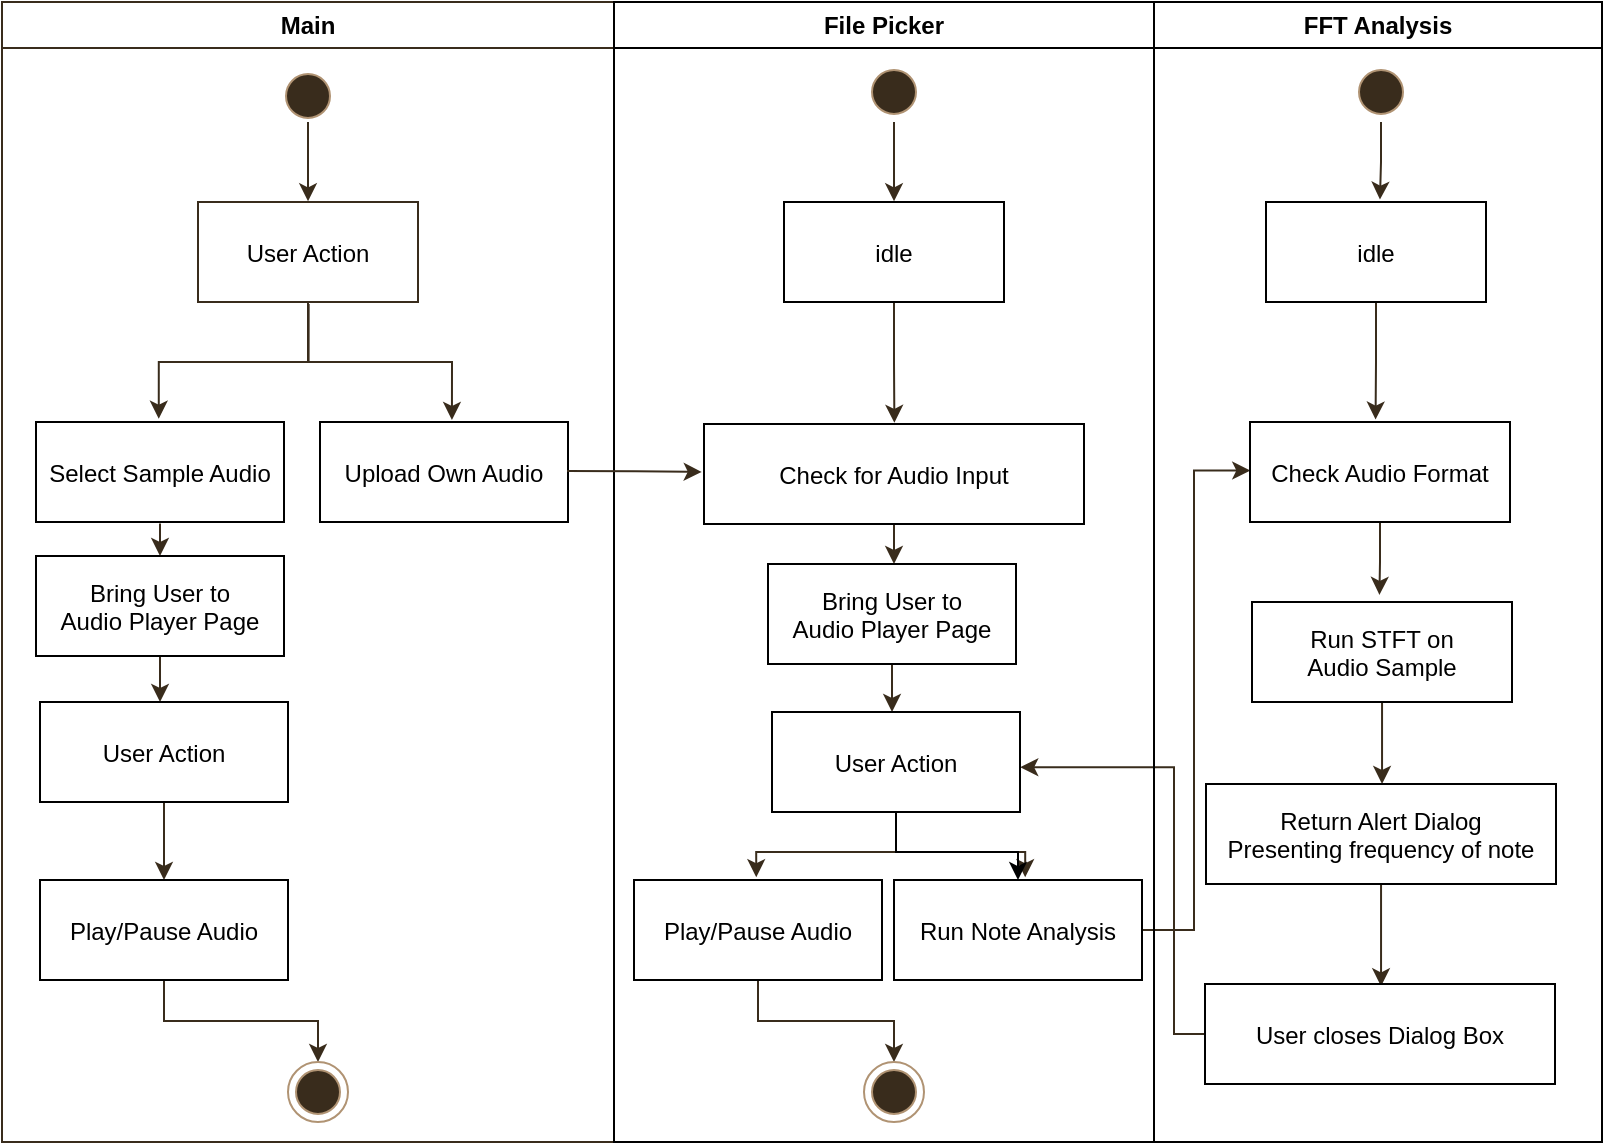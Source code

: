 <mxfile version="18.1.3" type="github" pages="2">
  <diagram name="Page-1" id="e7e014a7-5840-1c2e-5031-d8a46d1fe8dd">
    <mxGraphModel dx="1099" dy="593" grid="1" gridSize="10" guides="1" tooltips="1" connect="1" arrows="1" fold="1" page="1" pageScale="1" pageWidth="827" pageHeight="1169" background="none" math="0" shadow="0">
      <root>
        <mxCell id="0" />
        <mxCell id="1" parent="0" />
        <mxCell id="3WMgKvLOfC6idiZUZahX-108" style="edgeStyle=orthogonalEdgeStyle;rounded=0;orthogonalLoop=1;jettySize=auto;html=1;entryX=0.505;entryY=-0.003;entryDx=0;entryDy=0;entryPerimeter=0;strokeColor=#392C1C;" parent="1" source="16" target="3WMgKvLOfC6idiZUZahX-80" edge="1">
          <mxGeometry relative="1" as="geometry" />
        </mxCell>
        <mxCell id="3WMgKvLOfC6idiZUZahX-95" style="edgeStyle=orthogonalEdgeStyle;rounded=0;orthogonalLoop=1;jettySize=auto;html=1;entryX=1.001;entryY=0.552;entryDx=0;entryDy=0;entryPerimeter=0;strokeColor=#392C1C;" parent="1" source="3WMgKvLOfC6idiZUZahX-94" target="3WMgKvLOfC6idiZUZahX-81" edge="1">
          <mxGeometry relative="1" as="geometry">
            <Array as="points">
              <mxPoint x="600" y="616" />
              <mxPoint x="600" y="483" />
            </Array>
          </mxGeometry>
        </mxCell>
        <mxCell id="3WMgKvLOfC6idiZUZahX-90" style="edgeStyle=orthogonalEdgeStyle;rounded=0;orthogonalLoop=1;jettySize=auto;html=1;entryX=0.001;entryY=0.485;entryDx=0;entryDy=0;entryPerimeter=0;strokeColor=#392C1C;" parent="1" source="3WMgKvLOfC6idiZUZahX-65" target="33" edge="1">
          <mxGeometry relative="1" as="geometry">
            <Array as="points">
              <mxPoint x="610" y="564" />
              <mxPoint x="610" y="334" />
            </Array>
          </mxGeometry>
        </mxCell>
        <mxCell id="2" value="Main" style="swimlane;whiteSpace=wrap;strokeColor=#392C1C;perimeterSpacing=12;" parent="1" vertex="1">
          <mxGeometry x="14" y="100" width="306" height="570" as="geometry" />
        </mxCell>
        <mxCell id="3WMgKvLOfC6idiZUZahX-52" style="edgeStyle=orthogonalEdgeStyle;rounded=0;orthogonalLoop=1;jettySize=auto;html=1;entryX=0.482;entryY=-0.007;entryDx=0;entryDy=0;entryPerimeter=0;strokeColor=#392C1C;" parent="2" edge="1">
          <mxGeometry relative="1" as="geometry">
            <mxPoint x="153" y="60" as="sourcePoint" />
            <mxPoint x="153.02" y="99.65" as="targetPoint" />
          </mxGeometry>
        </mxCell>
        <mxCell id="5" value="" style="ellipse;shape=startState;fillColor=#392C1C;strokeColor=#B09373;" parent="2" vertex="1">
          <mxGeometry x="138" y="32" width="30" height="30" as="geometry" />
        </mxCell>
        <mxCell id="3WMgKvLOfC6idiZUZahX-49" style="edgeStyle=orthogonalEdgeStyle;rounded=0;orthogonalLoop=1;jettySize=auto;html=1;entryX=0.495;entryY=-0.033;entryDx=0;entryDy=0;entryPerimeter=0;strokeColor=#392C1C;" parent="2" source="7" target="8" edge="1">
          <mxGeometry relative="1" as="geometry" />
        </mxCell>
        <mxCell id="3WMgKvLOfC6idiZUZahX-51" style="edgeStyle=orthogonalEdgeStyle;rounded=0;orthogonalLoop=1;jettySize=auto;html=1;entryX=0.532;entryY=-0.02;entryDx=0;entryDy=0;entryPerimeter=0;strokeColor=#392C1C;exitX=0.503;exitY=1.02;exitDx=0;exitDy=0;exitPerimeter=0;" parent="2" source="7" target="3WMgKvLOfC6idiZUZahX-48" edge="1">
          <mxGeometry relative="1" as="geometry" />
        </mxCell>
        <mxCell id="7" value="User Action" style="strokeColor=#392C1C;" parent="2" vertex="1">
          <mxGeometry x="98" y="100" width="110" height="50" as="geometry" />
        </mxCell>
        <mxCell id="3WMgKvLOfC6idiZUZahX-56" style="edgeStyle=orthogonalEdgeStyle;rounded=0;orthogonalLoop=1;jettySize=auto;html=1;entryX=0.5;entryY=0;entryDx=0;entryDy=0;entryPerimeter=0;strokeColor=#392C1C;exitX=0.5;exitY=1.014;exitDx=0;exitDy=0;exitPerimeter=0;" parent="2" source="8" target="3WMgKvLOfC6idiZUZahX-53" edge="1">
          <mxGeometry relative="1" as="geometry" />
        </mxCell>
        <mxCell id="8" value="Select Sample Audio" style="" parent="2" vertex="1">
          <mxGeometry x="17" y="210" width="124" height="50" as="geometry" />
        </mxCell>
        <mxCell id="3WMgKvLOfC6idiZUZahX-48" value="Upload Own Audio" style="" parent="2" vertex="1">
          <mxGeometry x="159" y="210" width="124" height="50" as="geometry" />
        </mxCell>
        <mxCell id="3WMgKvLOfC6idiZUZahX-78" style="edgeStyle=orthogonalEdgeStyle;rounded=0;orthogonalLoop=1;jettySize=auto;html=1;entryX=0.484;entryY=0;entryDx=0;entryDy=0;entryPerimeter=0;strokeColor=#392C1C;" parent="2" source="3WMgKvLOfC6idiZUZahX-53" target="3WMgKvLOfC6idiZUZahX-71" edge="1">
          <mxGeometry relative="1" as="geometry" />
        </mxCell>
        <mxCell id="3WMgKvLOfC6idiZUZahX-53" value="Bring User to &#xa;Audio Player Page" style="" parent="2" vertex="1">
          <mxGeometry x="17" y="277" width="124" height="50" as="geometry" />
        </mxCell>
        <mxCell id="3WMgKvLOfC6idiZUZahX-75" style="edgeStyle=orthogonalEdgeStyle;rounded=0;orthogonalLoop=1;jettySize=auto;html=1;entryX=0.5;entryY=0;entryDx=0;entryDy=0;entryPerimeter=0;strokeColor=#392C1C;" parent="2" source="3WMgKvLOfC6idiZUZahX-71" target="3WMgKvLOfC6idiZUZahX-74" edge="1">
          <mxGeometry relative="1" as="geometry" />
        </mxCell>
        <mxCell id="3WMgKvLOfC6idiZUZahX-71" value="User Action" style="" parent="2" vertex="1">
          <mxGeometry x="19" y="350" width="124" height="50" as="geometry" />
        </mxCell>
        <mxCell id="3WMgKvLOfC6idiZUZahX-106" style="edgeStyle=orthogonalEdgeStyle;rounded=0;orthogonalLoop=1;jettySize=auto;html=1;entryX=0.5;entryY=0;entryDx=0;entryDy=0;strokeColor=#392C1C;" parent="2" source="3WMgKvLOfC6idiZUZahX-74" target="3WMgKvLOfC6idiZUZahX-103" edge="1">
          <mxGeometry relative="1" as="geometry" />
        </mxCell>
        <mxCell id="3WMgKvLOfC6idiZUZahX-74" value="Play/Pause Audio" style="" parent="2" vertex="1">
          <mxGeometry x="19" y="439" width="124" height="50" as="geometry" />
        </mxCell>
        <mxCell id="3WMgKvLOfC6idiZUZahX-103" value="" style="ellipse;shape=endState;fillColor=#392C1C;strokeColor=#B09373;" parent="2" vertex="1">
          <mxGeometry x="143" y="530" width="30" height="30" as="geometry" />
        </mxCell>
        <mxCell id="4" value="FFT Analysis" style="swimlane;whiteSpace=wrap" parent="1" vertex="1">
          <mxGeometry x="590" y="100" width="224" height="570" as="geometry" />
        </mxCell>
        <mxCell id="3WMgKvLOfC6idiZUZahX-97" style="edgeStyle=orthogonalEdgeStyle;rounded=0;orthogonalLoop=1;jettySize=auto;html=1;entryX=0.49;entryY=-0.071;entryDx=0;entryDy=0;entryPerimeter=0;strokeColor=#392C1C;" parent="4" source="33" target="3WMgKvLOfC6idiZUZahX-92" edge="1">
          <mxGeometry relative="1" as="geometry" />
        </mxCell>
        <mxCell id="33" value="Check Audio Format" style="" parent="4" vertex="1">
          <mxGeometry x="48" y="210" width="130" height="50" as="geometry" />
        </mxCell>
        <mxCell id="3WMgKvLOfC6idiZUZahX-91" style="edgeStyle=orthogonalEdgeStyle;rounded=0;orthogonalLoop=1;jettySize=auto;html=1;entryX=0.483;entryY=-0.024;entryDx=0;entryDy=0;entryPerimeter=0;strokeColor=#392C1C;" parent="4" source="3WMgKvLOfC6idiZUZahX-43" target="33" edge="1">
          <mxGeometry relative="1" as="geometry" />
        </mxCell>
        <mxCell id="3WMgKvLOfC6idiZUZahX-43" value="idle" style="" parent="4" vertex="1">
          <mxGeometry x="56" y="100" width="110" height="50" as="geometry" />
        </mxCell>
        <mxCell id="3WMgKvLOfC6idiZUZahX-88" value="" style="ellipse;shape=startState;fillColor=#392C1C;strokeColor=#B09373;" parent="4" vertex="1">
          <mxGeometry x="98.5" y="30" width="30" height="30" as="geometry" />
        </mxCell>
        <mxCell id="3WMgKvLOfC6idiZUZahX-89" style="edgeStyle=orthogonalEdgeStyle;rounded=0;orthogonalLoop=1;jettySize=auto;html=1;entryX=0.518;entryY=-0.024;entryDx=0;entryDy=0;entryPerimeter=0;strokeColor=#392C1C;" parent="4" source="3WMgKvLOfC6idiZUZahX-88" target="3WMgKvLOfC6idiZUZahX-43" edge="1">
          <mxGeometry relative="1" as="geometry">
            <mxPoint x="107.02" y="99.65" as="targetPoint" />
          </mxGeometry>
        </mxCell>
        <mxCell id="3WMgKvLOfC6idiZUZahX-98" style="edgeStyle=orthogonalEdgeStyle;rounded=0;orthogonalLoop=1;jettySize=auto;html=1;entryX=0.503;entryY=0;entryDx=0;entryDy=0;entryPerimeter=0;strokeColor=#392C1C;" parent="4" source="3WMgKvLOfC6idiZUZahX-92" target="3WMgKvLOfC6idiZUZahX-93" edge="1">
          <mxGeometry relative="1" as="geometry" />
        </mxCell>
        <mxCell id="3WMgKvLOfC6idiZUZahX-92" value="Run STFT on &#xa;Audio Sample" style="" parent="4" vertex="1">
          <mxGeometry x="49" y="300" width="130" height="50" as="geometry" />
        </mxCell>
        <mxCell id="3WMgKvLOfC6idiZUZahX-102" style="edgeStyle=orthogonalEdgeStyle;rounded=0;orthogonalLoop=1;jettySize=auto;html=1;entryX=0.503;entryY=0.023;entryDx=0;entryDy=0;entryPerimeter=0;strokeColor=#392C1C;" parent="4" source="3WMgKvLOfC6idiZUZahX-93" target="3WMgKvLOfC6idiZUZahX-94" edge="1">
          <mxGeometry relative="1" as="geometry" />
        </mxCell>
        <mxCell id="3WMgKvLOfC6idiZUZahX-93" value="Return Alert Dialog &#xa;Presenting frequency of note" style="" parent="4" vertex="1">
          <mxGeometry x="26" y="391" width="175" height="50" as="geometry" />
        </mxCell>
        <mxCell id="3WMgKvLOfC6idiZUZahX-94" value="User closes Dialog Box" style="" parent="4" vertex="1">
          <mxGeometry x="25.5" y="491" width="175" height="50" as="geometry" />
        </mxCell>
        <mxCell id="3WMgKvLOfC6idiZUZahX-79" style="edgeStyle=orthogonalEdgeStyle;rounded=0;orthogonalLoop=1;jettySize=auto;html=1;entryX=0.484;entryY=0;entryDx=0;entryDy=0;entryPerimeter=0;strokeColor=#392C1C;" parent="1" source="3WMgKvLOfC6idiZUZahX-80" target="3WMgKvLOfC6idiZUZahX-81" edge="1">
          <mxGeometry relative="1" as="geometry" />
        </mxCell>
        <mxCell id="3WMgKvLOfC6idiZUZahX-80" value="Bring User to &#xa;Audio Player Page" style="" parent="1" vertex="1">
          <mxGeometry x="397" y="381" width="124" height="50" as="geometry" />
        </mxCell>
        <mxCell id="3WMgKvLOfC6idiZUZahX-86" style="edgeStyle=orthogonalEdgeStyle;rounded=0;orthogonalLoop=1;jettySize=auto;html=1;entryX=0.493;entryY=-0.028;entryDx=0;entryDy=0;entryPerimeter=0;strokeColor=#392C1C;" parent="1" source="3WMgKvLOfC6idiZUZahX-81" target="3WMgKvLOfC6idiZUZahX-63" edge="1">
          <mxGeometry relative="1" as="geometry" />
        </mxCell>
        <mxCell id="3WMgKvLOfC6idiZUZahX-87" style="edgeStyle=orthogonalEdgeStyle;rounded=0;orthogonalLoop=1;jettySize=auto;html=1;entryX=0.529;entryY=-0.028;entryDx=0;entryDy=0;entryPerimeter=0;strokeColor=#392C1C;" parent="1" source="3WMgKvLOfC6idiZUZahX-81" target="3WMgKvLOfC6idiZUZahX-65" edge="1">
          <mxGeometry relative="1" as="geometry" />
        </mxCell>
        <mxCell id="OHeiLoRDwmegJ0GOo34b-38" value="" style="edgeStyle=orthogonalEdgeStyle;rounded=0;orthogonalLoop=1;jettySize=auto;html=1;" edge="1" parent="1" source="3WMgKvLOfC6idiZUZahX-81" target="3WMgKvLOfC6idiZUZahX-65">
          <mxGeometry relative="1" as="geometry" />
        </mxCell>
        <mxCell id="3WMgKvLOfC6idiZUZahX-81" value="User Action" style="" parent="1" vertex="1">
          <mxGeometry x="399" y="455" width="124" height="50" as="geometry" />
        </mxCell>
        <mxCell id="3" value="File Picker" style="swimlane;whiteSpace=wrap" parent="1" vertex="1">
          <mxGeometry x="320" y="100" width="270" height="570" as="geometry" />
        </mxCell>
        <mxCell id="3WMgKvLOfC6idiZUZahX-62" style="edgeStyle=orthogonalEdgeStyle;rounded=0;orthogonalLoop=1;jettySize=auto;html=1;entryX=0.501;entryY=-0.012;entryDx=0;entryDy=0;entryPerimeter=0;strokeColor=#392C1C;" parent="3" source="15" target="16" edge="1">
          <mxGeometry relative="1" as="geometry" />
        </mxCell>
        <mxCell id="15" value="idle" style="" parent="3" vertex="1">
          <mxGeometry x="85" y="100" width="110" height="50" as="geometry" />
        </mxCell>
        <mxCell id="16" value="Check for Audio Input" style="" parent="3" vertex="1">
          <mxGeometry x="45" y="211" width="190" height="50" as="geometry" />
        </mxCell>
        <mxCell id="3WMgKvLOfC6idiZUZahX-60" value="" style="ellipse;shape=startState;fillColor=#392C1C;strokeColor=#B09373;" parent="3" vertex="1">
          <mxGeometry x="125" y="30" width="30" height="30" as="geometry" />
        </mxCell>
        <mxCell id="3WMgKvLOfC6idiZUZahX-59" style="edgeStyle=orthogonalEdgeStyle;rounded=0;orthogonalLoop=1;jettySize=auto;html=1;entryX=0.482;entryY=-0.007;entryDx=0;entryDy=0;entryPerimeter=0;strokeColor=#392C1C;" parent="3" source="3WMgKvLOfC6idiZUZahX-60" edge="1">
          <mxGeometry relative="1" as="geometry">
            <mxPoint x="140.02" y="99.65" as="targetPoint" />
          </mxGeometry>
        </mxCell>
        <mxCell id="3WMgKvLOfC6idiZUZahX-105" style="edgeStyle=orthogonalEdgeStyle;rounded=0;orthogonalLoop=1;jettySize=auto;html=1;entryX=0.5;entryY=0;entryDx=0;entryDy=0;strokeColor=#392C1C;" parent="3" source="3WMgKvLOfC6idiZUZahX-63" target="38" edge="1">
          <mxGeometry relative="1" as="geometry" />
        </mxCell>
        <mxCell id="3WMgKvLOfC6idiZUZahX-63" value="Play/Pause Audio" style="" parent="3" vertex="1">
          <mxGeometry x="10" y="439" width="124" height="50" as="geometry" />
        </mxCell>
        <mxCell id="3WMgKvLOfC6idiZUZahX-65" value="Run Note Analysis" style="" parent="3" vertex="1">
          <mxGeometry x="140" y="439" width="124" height="50" as="geometry" />
        </mxCell>
        <mxCell id="38" value="" style="ellipse;shape=endState;fillColor=#392C1C;strokeColor=#B09373;" parent="3" vertex="1">
          <mxGeometry x="125" y="530" width="30" height="30" as="geometry" />
        </mxCell>
        <mxCell id="3WMgKvLOfC6idiZUZahX-58" style="edgeStyle=orthogonalEdgeStyle;rounded=0;orthogonalLoop=1;jettySize=auto;html=1;entryX=-0.006;entryY=0.479;entryDx=0;entryDy=0;entryPerimeter=0;strokeColor=#392C1C;exitX=0.996;exitY=0.491;exitDx=0;exitDy=0;exitPerimeter=0;" parent="1" source="3WMgKvLOfC6idiZUZahX-48" target="16" edge="1">
          <mxGeometry relative="1" as="geometry">
            <mxPoint x="280" y="335" as="sourcePoint" />
          </mxGeometry>
        </mxCell>
      </root>
    </mxGraphModel>
  </diagram>
  <diagram id="dkuVVzjnIN00It18_K1E" name="Page-2">
    <mxGraphModel dx="1099" dy="593" grid="1" gridSize="10" guides="1" tooltips="1" connect="1" arrows="1" fold="1" page="1" pageScale="1" pageWidth="827" pageHeight="1169" math="0" shadow="0">
      <root>
        <mxCell id="0" />
        <mxCell id="1" parent="0" />
        <mxCell id="4Vu4bIPIjNSNtDpqAmY--81" style="edgeStyle=orthogonalEdgeStyle;rounded=0;orthogonalLoop=1;jettySize=auto;html=1;entryX=-0.032;entryY=0.494;entryDx=0;entryDy=0;entryPerimeter=0;" edge="1" parent="1" source="4Vu4bIPIjNSNtDpqAmY--30" target="4Vu4bIPIjNSNtDpqAmY--76">
          <mxGeometry relative="1" as="geometry" />
        </mxCell>
        <mxCell id="4Vu4bIPIjNSNtDpqAmY--69" style="edgeStyle=orthogonalEdgeStyle;rounded=0;orthogonalLoop=1;jettySize=auto;html=1;entryX=1.019;entryY=0.504;entryDx=0;entryDy=0;entryPerimeter=0;" edge="1" parent="1" source="4Vu4bIPIjNSNtDpqAmY--65" target="4Vu4bIPIjNSNtDpqAmY--28">
          <mxGeometry relative="1" as="geometry" />
        </mxCell>
        <mxCell id="4Vu4bIPIjNSNtDpqAmY--62" style="edgeStyle=orthogonalEdgeStyle;rounded=0;orthogonalLoop=1;jettySize=auto;html=1;entryX=-0.02;entryY=0.504;entryDx=0;entryDy=0;entryPerimeter=0;" edge="1" parent="1" source="4Vu4bIPIjNSNtDpqAmY--22" target="4Vu4bIPIjNSNtDpqAmY--52">
          <mxGeometry relative="1" as="geometry" />
        </mxCell>
        <mxCell id="4Vu4bIPIjNSNtDpqAmY--3" style="edgeStyle=orthogonalEdgeStyle;rounded=0;orthogonalLoop=1;jettySize=auto;html=1;entryX=0.001;entryY=0.485;entryDx=0;entryDy=0;entryPerimeter=0;strokeColor=#392C1C;" edge="1" parent="1" source="4Vu4bIPIjNSNtDpqAmY--46" target="4Vu4bIPIjNSNtDpqAmY--22">
          <mxGeometry relative="1" as="geometry">
            <Array as="points">
              <mxPoint x="337" y="534" />
              <mxPoint x="337" y="274" />
            </Array>
          </mxGeometry>
        </mxCell>
        <mxCell id="4Vu4bIPIjNSNtDpqAmY--20" value="FFT Analysis" style="swimlane;whiteSpace=wrap" vertex="1" parent="1">
          <mxGeometry x="317" y="70" width="224" height="570" as="geometry" />
        </mxCell>
        <mxCell id="4Vu4bIPIjNSNtDpqAmY--82" style="edgeStyle=orthogonalEdgeStyle;rounded=0;orthogonalLoop=1;jettySize=auto;html=1;entryX=0.498;entryY=-0.021;entryDx=0;entryDy=0;entryPerimeter=0;" edge="1" parent="4Vu4bIPIjNSNtDpqAmY--20" source="4Vu4bIPIjNSNtDpqAmY--24" target="4Vu4bIPIjNSNtDpqAmY--22">
          <mxGeometry relative="1" as="geometry" />
        </mxCell>
        <mxCell id="4Vu4bIPIjNSNtDpqAmY--24" value="idle" style="" vertex="1" parent="4Vu4bIPIjNSNtDpqAmY--20">
          <mxGeometry x="56" y="100" width="110" height="50" as="geometry" />
        </mxCell>
        <mxCell id="4Vu4bIPIjNSNtDpqAmY--25" value="" style="ellipse;shape=startState;fillColor=#392C1C;strokeColor=#B09373;" vertex="1" parent="4Vu4bIPIjNSNtDpqAmY--20">
          <mxGeometry x="98.5" y="30" width="30" height="30" as="geometry" />
        </mxCell>
        <mxCell id="4Vu4bIPIjNSNtDpqAmY--26" style="edgeStyle=orthogonalEdgeStyle;rounded=0;orthogonalLoop=1;jettySize=auto;html=1;entryX=0.518;entryY=-0.024;entryDx=0;entryDy=0;entryPerimeter=0;strokeColor=#392C1C;" edge="1" parent="4Vu4bIPIjNSNtDpqAmY--20" source="4Vu4bIPIjNSNtDpqAmY--25" target="4Vu4bIPIjNSNtDpqAmY--24">
          <mxGeometry relative="1" as="geometry">
            <mxPoint x="107.02" y="99.65" as="targetPoint" />
          </mxGeometry>
        </mxCell>
        <mxCell id="v-4TCgZF4NUDFK8XeIvA-2" style="edgeStyle=orthogonalEdgeStyle;rounded=0;orthogonalLoop=1;jettySize=auto;html=1;entryX=0.499;entryY=-0.039;entryDx=0;entryDy=0;entryPerimeter=0;" edge="1" parent="4Vu4bIPIjNSNtDpqAmY--20" source="4Vu4bIPIjNSNtDpqAmY--28" target="v-4TCgZF4NUDFK8XeIvA-1">
          <mxGeometry relative="1" as="geometry" />
        </mxCell>
        <mxCell id="4Vu4bIPIjNSNtDpqAmY--28" value="Run STFT on each&#xa;Audio Sample" style="" vertex="1" parent="4Vu4bIPIjNSNtDpqAmY--20">
          <mxGeometry x="48.5" y="260" width="130" height="50" as="geometry" />
        </mxCell>
        <mxCell id="4Vu4bIPIjNSNtDpqAmY--30" value="Return list of notes" style="" vertex="1" parent="4Vu4bIPIjNSNtDpqAmY--20">
          <mxGeometry x="26" y="462" width="175" height="50" as="geometry" />
        </mxCell>
        <mxCell id="4Vu4bIPIjNSNtDpqAmY--22" value="Check Audio Format" style="" vertex="1" parent="4Vu4bIPIjNSNtDpqAmY--20">
          <mxGeometry x="46" y="180" width="130" height="50" as="geometry" />
        </mxCell>
        <mxCell id="v-4TCgZF4NUDFK8XeIvA-4" style="edgeStyle=orthogonalEdgeStyle;rounded=0;orthogonalLoop=1;jettySize=auto;html=1;entryX=0.499;entryY=-0.069;entryDx=0;entryDy=0;entryPerimeter=0;" edge="1" parent="4Vu4bIPIjNSNtDpqAmY--20" source="v-4TCgZF4NUDFK8XeIvA-1" target="4Vu4bIPIjNSNtDpqAmY--30">
          <mxGeometry relative="1" as="geometry" />
        </mxCell>
        <mxCell id="v-4TCgZF4NUDFK8XeIvA-1" value="High/low pass filter &amp;&#xa; min amplitude test" style="" vertex="1" parent="4Vu4bIPIjNSNtDpqAmY--20">
          <mxGeometry x="31.5" y="360" width="164" height="50" as="geometry" />
        </mxCell>
        <mxCell id="4Vu4bIPIjNSNtDpqAmY--32" style="edgeStyle=orthogonalEdgeStyle;rounded=0;orthogonalLoop=1;jettySize=auto;html=1;entryX=0.484;entryY=0;entryDx=0;entryDy=0;entryPerimeter=0;strokeColor=#392C1C;" edge="1" parent="1" source="4Vu4bIPIjNSNtDpqAmY--33" target="4Vu4bIPIjNSNtDpqAmY--37">
          <mxGeometry relative="1" as="geometry" />
        </mxCell>
        <mxCell id="4Vu4bIPIjNSNtDpqAmY--34" style="edgeStyle=orthogonalEdgeStyle;rounded=0;orthogonalLoop=1;jettySize=auto;html=1;entryX=0.493;entryY=-0.028;entryDx=0;entryDy=0;entryPerimeter=0;strokeColor=#392C1C;" edge="1" parent="1" source="4Vu4bIPIjNSNtDpqAmY--37" target="4Vu4bIPIjNSNtDpqAmY--45">
          <mxGeometry relative="1" as="geometry" />
        </mxCell>
        <mxCell id="4Vu4bIPIjNSNtDpqAmY--49" style="edgeStyle=orthogonalEdgeStyle;rounded=0;orthogonalLoop=1;jettySize=auto;html=1;entryX=0.492;entryY=-0.004;entryDx=0;entryDy=0;entryPerimeter=0;" edge="1" parent="1" source="4Vu4bIPIjNSNtDpqAmY--37" target="4Vu4bIPIjNSNtDpqAmY--46">
          <mxGeometry relative="1" as="geometry">
            <mxPoint x="249" y="500" as="targetPoint" />
          </mxGeometry>
        </mxCell>
        <mxCell id="4Vu4bIPIjNSNtDpqAmY--37" value="User Action" style="" vertex="1" parent="1">
          <mxGeometry x="126" y="425" width="124" height="50" as="geometry" />
        </mxCell>
        <mxCell id="4Vu4bIPIjNSNtDpqAmY--38" value="File Picker" style="swimlane;whiteSpace=wrap" vertex="1" parent="1">
          <mxGeometry x="47" y="70" width="270" height="570" as="geometry" />
        </mxCell>
        <mxCell id="4Vu4bIPIjNSNtDpqAmY--1" style="edgeStyle=orthogonalEdgeStyle;rounded=0;orthogonalLoop=1;jettySize=auto;html=1;entryX=0.505;entryY=-0.003;entryDx=0;entryDy=0;entryPerimeter=0;strokeColor=#392C1C;" edge="1" parent="4Vu4bIPIjNSNtDpqAmY--38" target="4Vu4bIPIjNSNtDpqAmY--33">
          <mxGeometry relative="1" as="geometry">
            <mxPoint x="141" y="190" as="sourcePoint" />
          </mxGeometry>
        </mxCell>
        <mxCell id="4Vu4bIPIjNSNtDpqAmY--39" style="edgeStyle=orthogonalEdgeStyle;rounded=0;orthogonalLoop=1;jettySize=auto;html=1;entryX=0.501;entryY=-0.012;entryDx=0;entryDy=0;entryPerimeter=0;strokeColor=#392C1C;" edge="1" parent="4Vu4bIPIjNSNtDpqAmY--38" source="4Vu4bIPIjNSNtDpqAmY--40" target="4Vu4bIPIjNSNtDpqAmY--41">
          <mxGeometry relative="1" as="geometry" />
        </mxCell>
        <mxCell id="4Vu4bIPIjNSNtDpqAmY--40" value="idle" style="" vertex="1" parent="4Vu4bIPIjNSNtDpqAmY--38">
          <mxGeometry x="85" y="100" width="110" height="50" as="geometry" />
        </mxCell>
        <mxCell id="4Vu4bIPIjNSNtDpqAmY--41" value="Check for Audio Input" style="" vertex="1" parent="4Vu4bIPIjNSNtDpqAmY--38">
          <mxGeometry x="45" y="180" width="190" height="50" as="geometry" />
        </mxCell>
        <mxCell id="4Vu4bIPIjNSNtDpqAmY--42" value="" style="ellipse;shape=startState;fillColor=#392C1C;strokeColor=#B09373;" vertex="1" parent="4Vu4bIPIjNSNtDpqAmY--38">
          <mxGeometry x="125" y="30" width="30" height="30" as="geometry" />
        </mxCell>
        <mxCell id="4Vu4bIPIjNSNtDpqAmY--43" style="edgeStyle=orthogonalEdgeStyle;rounded=0;orthogonalLoop=1;jettySize=auto;html=1;entryX=0.482;entryY=-0.007;entryDx=0;entryDy=0;entryPerimeter=0;strokeColor=#392C1C;" edge="1" parent="4Vu4bIPIjNSNtDpqAmY--38" source="4Vu4bIPIjNSNtDpqAmY--42">
          <mxGeometry relative="1" as="geometry">
            <mxPoint x="140.02" y="99.65" as="targetPoint" />
          </mxGeometry>
        </mxCell>
        <mxCell id="4Vu4bIPIjNSNtDpqAmY--44" style="edgeStyle=orthogonalEdgeStyle;rounded=0;orthogonalLoop=1;jettySize=auto;html=1;entryX=0.5;entryY=0;entryDx=0;entryDy=0;strokeColor=#392C1C;" edge="1" parent="4Vu4bIPIjNSNtDpqAmY--38" source="4Vu4bIPIjNSNtDpqAmY--45" target="4Vu4bIPIjNSNtDpqAmY--47">
          <mxGeometry relative="1" as="geometry" />
        </mxCell>
        <mxCell id="4Vu4bIPIjNSNtDpqAmY--45" value="Play/Pause Audio" style="" vertex="1" parent="4Vu4bIPIjNSNtDpqAmY--38">
          <mxGeometry x="10" y="439" width="124" height="50" as="geometry" />
        </mxCell>
        <mxCell id="4Vu4bIPIjNSNtDpqAmY--46" value="Run Note Analysis" style="" vertex="1" parent="4Vu4bIPIjNSNtDpqAmY--38">
          <mxGeometry x="140" y="439" width="124" height="50" as="geometry" />
        </mxCell>
        <mxCell id="4Vu4bIPIjNSNtDpqAmY--47" value="" style="ellipse;shape=endState;fillColor=#392C1C;strokeColor=#B09373;" vertex="1" parent="4Vu4bIPIjNSNtDpqAmY--38">
          <mxGeometry x="125" y="530" width="30" height="30" as="geometry" />
        </mxCell>
        <mxCell id="4Vu4bIPIjNSNtDpqAmY--33" value="Bring User to &#xa;Audio Player Page" style="" vertex="1" parent="4Vu4bIPIjNSNtDpqAmY--38">
          <mxGeometry x="77" y="266" width="124" height="50" as="geometry" />
        </mxCell>
        <mxCell id="4Vu4bIPIjNSNtDpqAmY--50" value="FFMPEG commands" style="swimlane;whiteSpace=wrap" vertex="1" parent="1">
          <mxGeometry x="541" y="70" width="224" height="340" as="geometry" />
        </mxCell>
        <mxCell id="4Vu4bIPIjNSNtDpqAmY--68" style="edgeStyle=orthogonalEdgeStyle;rounded=0;orthogonalLoop=1;jettySize=auto;html=1;entryX=0.504;entryY=0;entryDx=0;entryDy=0;entryPerimeter=0;" edge="1" parent="4Vu4bIPIjNSNtDpqAmY--50" source="4Vu4bIPIjNSNtDpqAmY--52" target="4Vu4bIPIjNSNtDpqAmY--65">
          <mxGeometry relative="1" as="geometry" />
        </mxCell>
        <mxCell id="4Vu4bIPIjNSNtDpqAmY--52" value="Convert to Wav&#xa; (if necessary)" style="" vertex="1" parent="4Vu4bIPIjNSNtDpqAmY--50">
          <mxGeometry x="48.5" y="180" width="130" height="50" as="geometry" />
        </mxCell>
        <mxCell id="4Vu4bIPIjNSNtDpqAmY--64" style="edgeStyle=orthogonalEdgeStyle;rounded=0;orthogonalLoop=1;jettySize=auto;html=1;entryX=0.485;entryY=0.031;entryDx=0;entryDy=0;entryPerimeter=0;" edge="1" parent="4Vu4bIPIjNSNtDpqAmY--50" source="4Vu4bIPIjNSNtDpqAmY--54" target="4Vu4bIPIjNSNtDpqAmY--52">
          <mxGeometry relative="1" as="geometry" />
        </mxCell>
        <mxCell id="4Vu4bIPIjNSNtDpqAmY--54" value="idle" style="" vertex="1" parent="4Vu4bIPIjNSNtDpqAmY--50">
          <mxGeometry x="56" y="100" width="110" height="50" as="geometry" />
        </mxCell>
        <mxCell id="4Vu4bIPIjNSNtDpqAmY--55" value="" style="ellipse;shape=startState;fillColor=#392C1C;strokeColor=#B09373;" vertex="1" parent="4Vu4bIPIjNSNtDpqAmY--50">
          <mxGeometry x="98.5" y="30" width="30" height="30" as="geometry" />
        </mxCell>
        <mxCell id="4Vu4bIPIjNSNtDpqAmY--56" style="edgeStyle=orthogonalEdgeStyle;rounded=0;orthogonalLoop=1;jettySize=auto;html=1;entryX=0.518;entryY=-0.024;entryDx=0;entryDy=0;entryPerimeter=0;strokeColor=#392C1C;" edge="1" parent="4Vu4bIPIjNSNtDpqAmY--50" source="4Vu4bIPIjNSNtDpqAmY--55" target="4Vu4bIPIjNSNtDpqAmY--54">
          <mxGeometry relative="1" as="geometry">
            <mxPoint x="107.02" y="99.65" as="targetPoint" />
          </mxGeometry>
        </mxCell>
        <mxCell id="4Vu4bIPIjNSNtDpqAmY--65" value="Splice audio into&#xa; present intervals" style="" vertex="1" parent="4Vu4bIPIjNSNtDpqAmY--50">
          <mxGeometry x="48" y="260" width="130" height="50" as="geometry" />
        </mxCell>
        <mxCell id="4Vu4bIPIjNSNtDpqAmY--72" value="Notes page" style="swimlane;whiteSpace=wrap" vertex="1" parent="1">
          <mxGeometry x="541" y="410" width="224" height="230" as="geometry" />
        </mxCell>
        <mxCell id="4Vu4bIPIjNSNtDpqAmY--76" value="Print notes out" style="" vertex="1" parent="4Vu4bIPIjNSNtDpqAmY--72">
          <mxGeometry x="57" y="122" width="110" height="50" as="geometry" />
        </mxCell>
      </root>
    </mxGraphModel>
  </diagram>
</mxfile>
